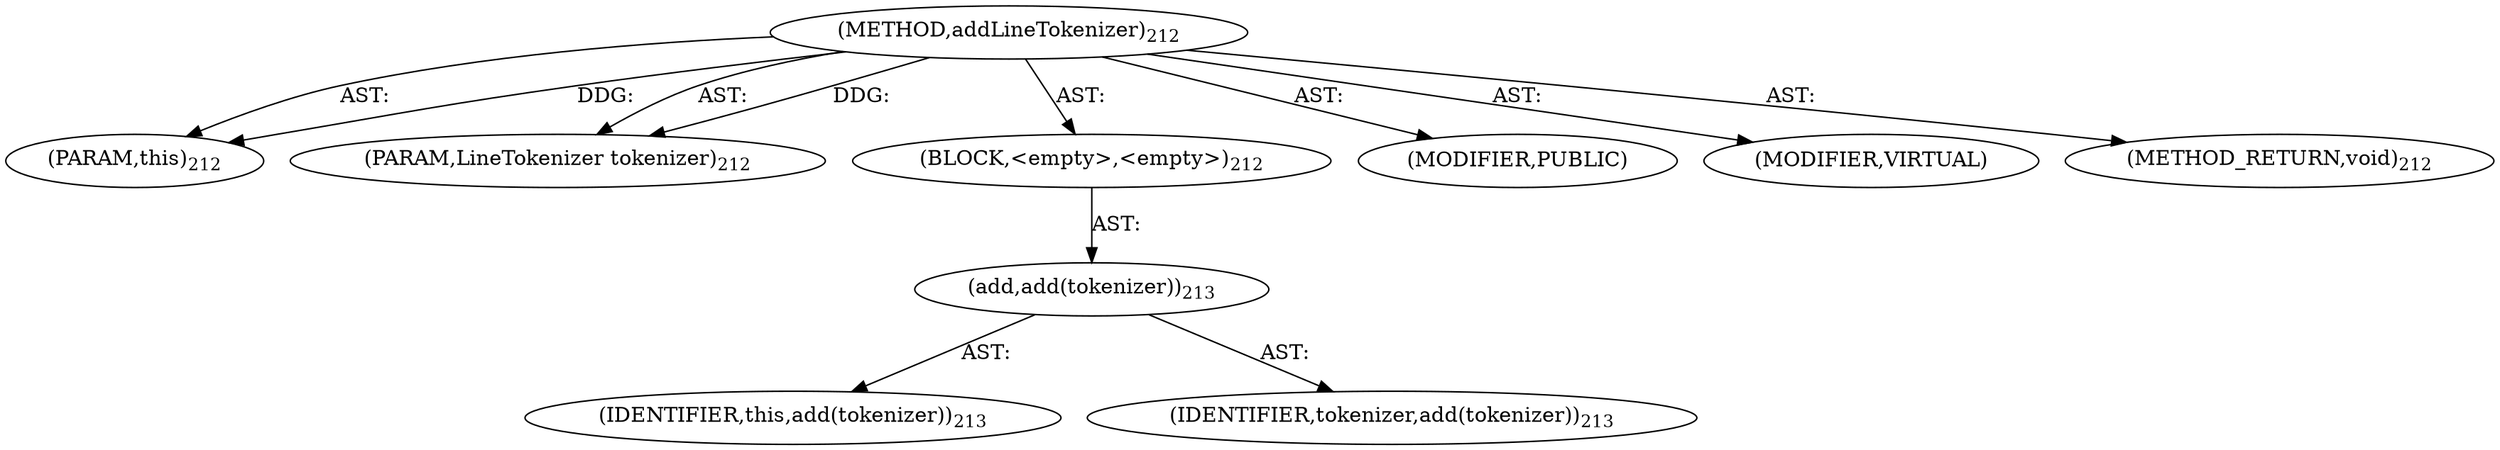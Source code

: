 digraph "addLineTokenizer" {  
"111669149702" [label = <(METHOD,addLineTokenizer)<SUB>212</SUB>> ]
"115964116994" [label = <(PARAM,this)<SUB>212</SUB>> ]
"115964117033" [label = <(PARAM,LineTokenizer tokenizer)<SUB>212</SUB>> ]
"25769803792" [label = <(BLOCK,&lt;empty&gt;,&lt;empty&gt;)<SUB>212</SUB>> ]
"30064771184" [label = <(add,add(tokenizer))<SUB>213</SUB>> ]
"68719476738" [label = <(IDENTIFIER,this,add(tokenizer))<SUB>213</SUB>> ]
"68719476837" [label = <(IDENTIFIER,tokenizer,add(tokenizer))<SUB>213</SUB>> ]
"133143986196" [label = <(MODIFIER,PUBLIC)> ]
"133143986197" [label = <(MODIFIER,VIRTUAL)> ]
"128849018886" [label = <(METHOD_RETURN,void)<SUB>212</SUB>> ]
  "111669149702" -> "115964116994"  [ label = "AST: "] 
  "111669149702" -> "115964117033"  [ label = "AST: "] 
  "111669149702" -> "25769803792"  [ label = "AST: "] 
  "111669149702" -> "133143986196"  [ label = "AST: "] 
  "111669149702" -> "133143986197"  [ label = "AST: "] 
  "111669149702" -> "128849018886"  [ label = "AST: "] 
  "25769803792" -> "30064771184"  [ label = "AST: "] 
  "30064771184" -> "68719476738"  [ label = "AST: "] 
  "30064771184" -> "68719476837"  [ label = "AST: "] 
  "111669149702" -> "115964116994"  [ label = "DDG: "] 
  "111669149702" -> "115964117033"  [ label = "DDG: "] 
}
